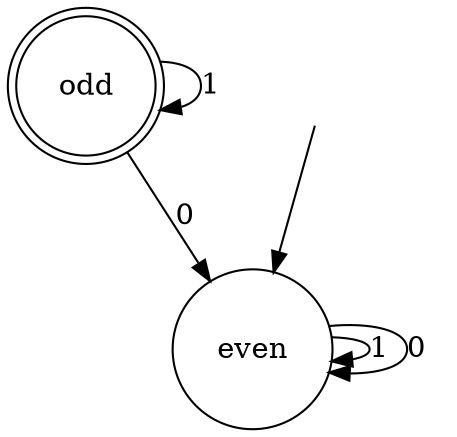 digraph Automaton {

odd [shape = doublecircle, label=<<TABLE BORDER="0" CELLBORDER="0" CELLSPACING="0"><TR><TD>odd</TD></TR></TABLE>>];

even [shape = circle, label=<<TABLE BORDER="0" CELLBORDER="0" CELLSPACING="0"><TR><TD>even</TD></TR></TABLE>>];

_nil [style = invis, label=<<TABLE BORDER="0" CELLBORDER="" CELLSPACING="0"><TR><TD>_nil</TD></TR></TABLE>>];

odd->odd [label="1"];

_nil -> even [];

even->even [label="1"];

even->even [label="0"];

odd->even [label="0"];

}
